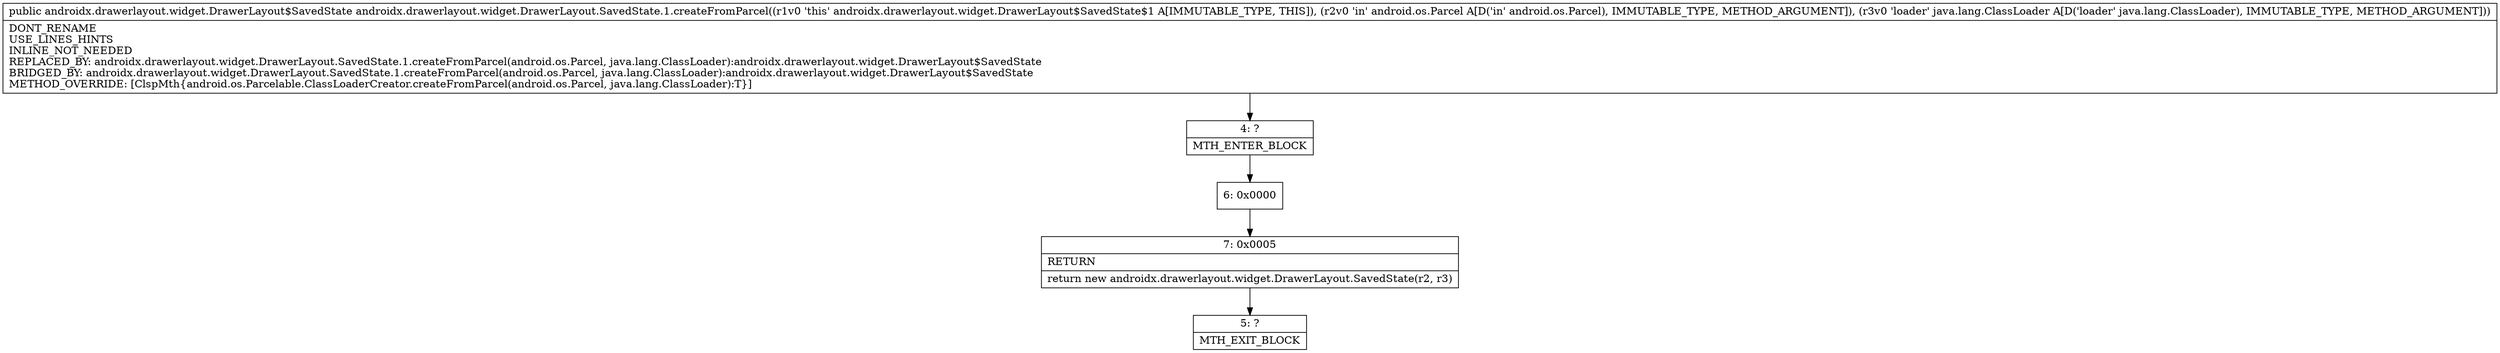 digraph "CFG forandroidx.drawerlayout.widget.DrawerLayout.SavedState.1.createFromParcel(Landroid\/os\/Parcel;Ljava\/lang\/ClassLoader;)Landroidx\/drawerlayout\/widget\/DrawerLayout$SavedState;" {
Node_4 [shape=record,label="{4\:\ ?|MTH_ENTER_BLOCK\l}"];
Node_6 [shape=record,label="{6\:\ 0x0000}"];
Node_7 [shape=record,label="{7\:\ 0x0005|RETURN\l|return new androidx.drawerlayout.widget.DrawerLayout.SavedState(r2, r3)\l}"];
Node_5 [shape=record,label="{5\:\ ?|MTH_EXIT_BLOCK\l}"];
MethodNode[shape=record,label="{public androidx.drawerlayout.widget.DrawerLayout$SavedState androidx.drawerlayout.widget.DrawerLayout.SavedState.1.createFromParcel((r1v0 'this' androidx.drawerlayout.widget.DrawerLayout$SavedState$1 A[IMMUTABLE_TYPE, THIS]), (r2v0 'in' android.os.Parcel A[D('in' android.os.Parcel), IMMUTABLE_TYPE, METHOD_ARGUMENT]), (r3v0 'loader' java.lang.ClassLoader A[D('loader' java.lang.ClassLoader), IMMUTABLE_TYPE, METHOD_ARGUMENT]))  | DONT_RENAME\lUSE_LINES_HINTS\lINLINE_NOT_NEEDED\lREPLACED_BY: androidx.drawerlayout.widget.DrawerLayout.SavedState.1.createFromParcel(android.os.Parcel, java.lang.ClassLoader):androidx.drawerlayout.widget.DrawerLayout$SavedState\lBRIDGED_BY: androidx.drawerlayout.widget.DrawerLayout.SavedState.1.createFromParcel(android.os.Parcel, java.lang.ClassLoader):androidx.drawerlayout.widget.DrawerLayout$SavedState\lMETHOD_OVERRIDE: [ClspMth\{android.os.Parcelable.ClassLoaderCreator.createFromParcel(android.os.Parcel, java.lang.ClassLoader):T\}]\l}"];
MethodNode -> Node_4;Node_4 -> Node_6;
Node_6 -> Node_7;
Node_7 -> Node_5;
}

